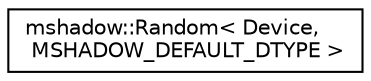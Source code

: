 digraph "Graphical Class Hierarchy"
{
 // LATEX_PDF_SIZE
  edge [fontname="Helvetica",fontsize="10",labelfontname="Helvetica",labelfontsize="10"];
  node [fontname="Helvetica",fontsize="10",shape=record];
  rankdir="LR";
  Node0 [label="mshadow::Random\< Device,\l MSHADOW_DEFAULT_DTYPE \>",height=0.2,width=0.4,color="black", fillcolor="white", style="filled",URL="$classmshadow_1_1Random.html",tooltip="random number generator"];
}
